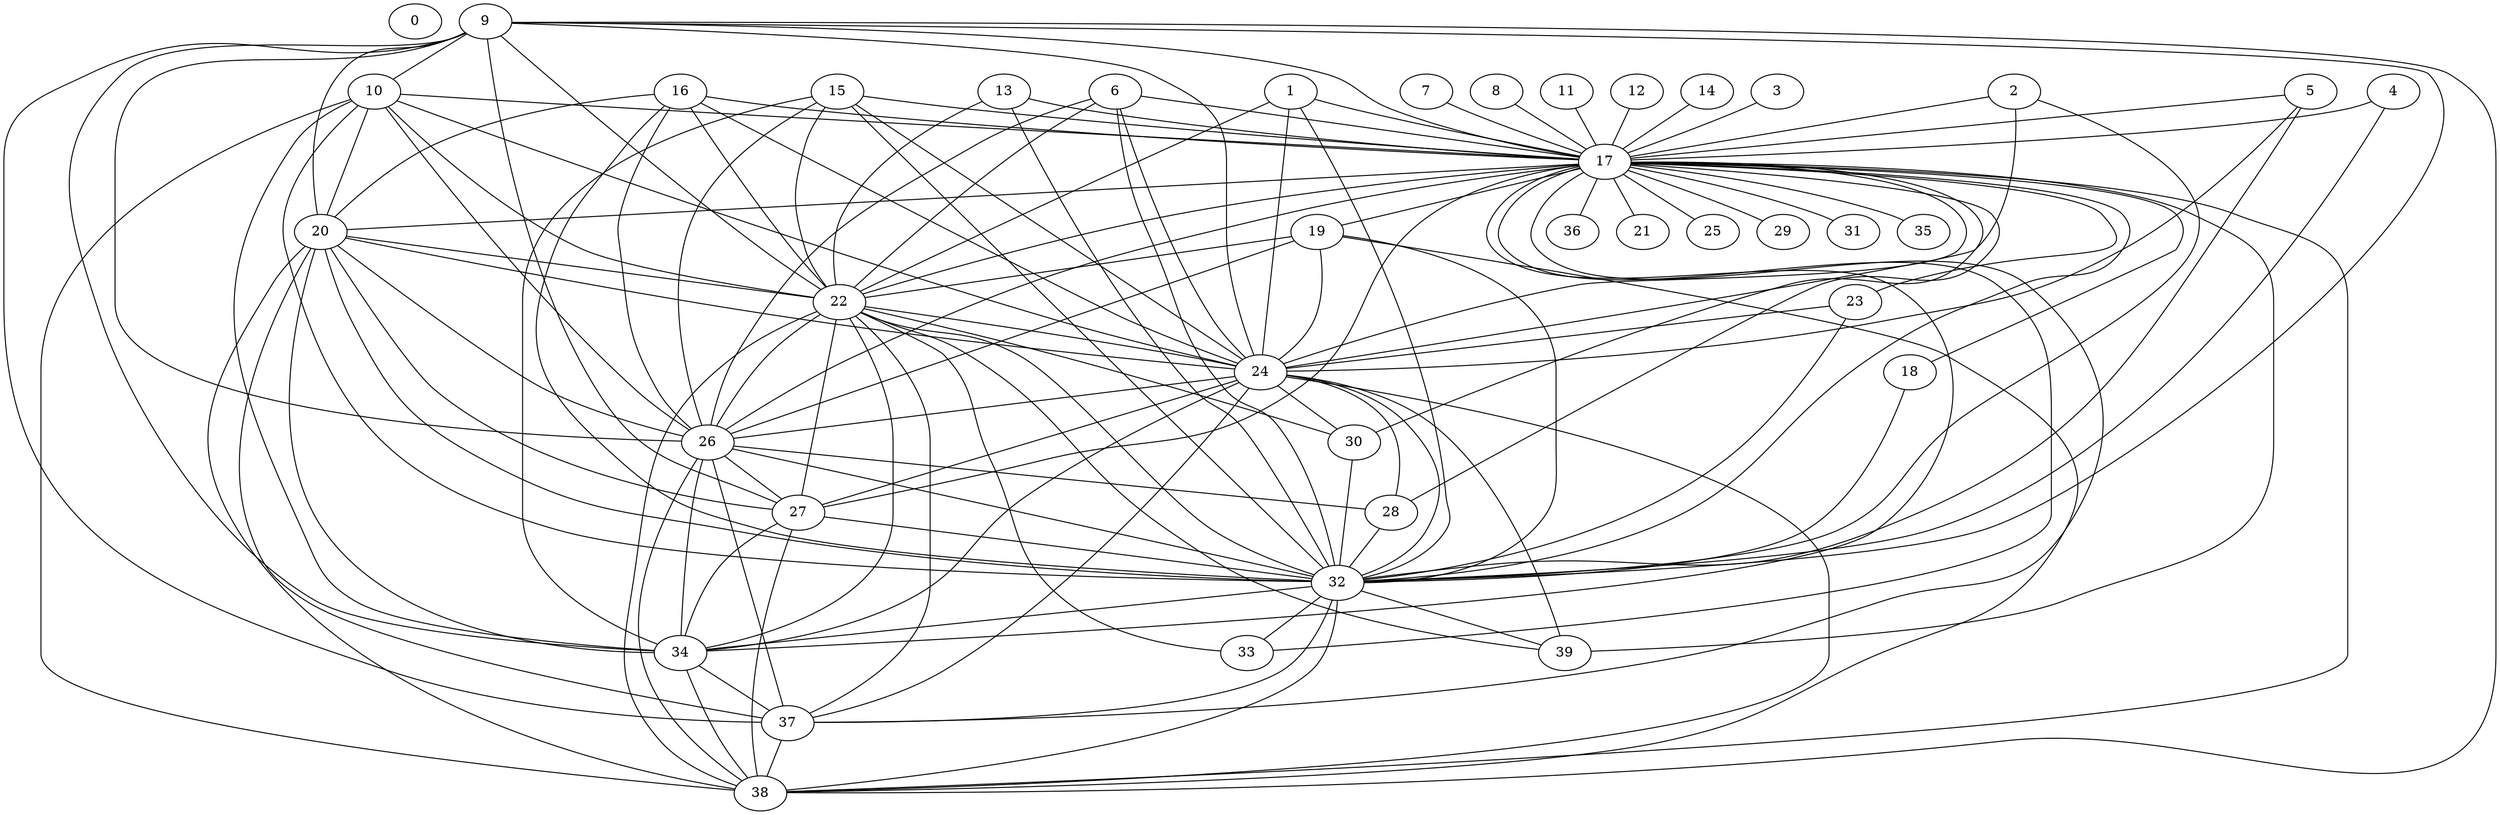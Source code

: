 graph g {0;1;2;3;4;5;6;7;8;9;10;11;12;13;14;15;16;17;18;19;20;21;22;23;24;25;26;27;28;29;30;31;32;33;34;35;36;37;38;39;1 -- 17;1 -- 22;1 -- 24;1 -- 32;2 -- 17;2 -- 24;2 -- 32;3 -- 17;4 -- 17;4 -- 32;5 -- 17;5 -- 24;5 -- 32;6 -- 17;6 -- 22;6 -- 24;6 -- 26;6 -- 32;7 -- 17;8 -- 17;9 -- 10;9 -- 17;9 -- 20;9 -- 22;9 -- 24;9 -- 26;9 -- 27;9 -- 32;9 -- 34;9 -- 37;9 -- 38;10 -- 17;10 -- 20;10 -- 22;10 -- 24;10 -- 26;10 -- 32;10 -- 34;10 -- 38;11 -- 17;12 -- 17;13 -- 17;13 -- 22;13 -- 32;14 -- 17;15 -- 17;15 -- 22;15 -- 24;15 -- 26;15 -- 32;15 -- 34;16 -- 17;16 -- 20;16 -- 22;16 -- 24;16 -- 26;16 -- 32;17 -- 18;17 -- 19;17 -- 20;17 -- 21;17 -- 22;17 -- 23;17 -- 24;17 -- 25;17 -- 26;17 -- 27;17 -- 28;17 -- 29;17 -- 30;17 -- 31;17 -- 32;17 -- 33;17 -- 34;17 -- 35;17 -- 36;17 -- 37;17 -- 38;17 -- 39;18 -- 32;19 -- 22;19 -- 24;19 -- 26;19 -- 32;19 -- 38;20 -- 22;20 -- 24;20 -- 26;20 -- 27;20 -- 32;20 -- 34;20 -- 37;20 -- 38;22 -- 24;22 -- 26;22 -- 27;22 -- 30;22 -- 32;22 -- 33;22 -- 34;22 -- 37;22 -- 38;22 -- 39;23 -- 24;23 -- 32;24 -- 26;24 -- 27;24 -- 28;24 -- 30;24 -- 32;24 -- 34;24 -- 37;24 -- 38;24 -- 39;26 -- 27;26 -- 28;26 -- 32;26 -- 34;26 -- 37;26 -- 38;27 -- 32;27 -- 34;27 -- 38;28 -- 32;30 -- 32;32 -- 33;32 -- 34;32 -- 37;32 -- 38;32 -- 39;34 -- 37;34 -- 38;37 -- 38;}